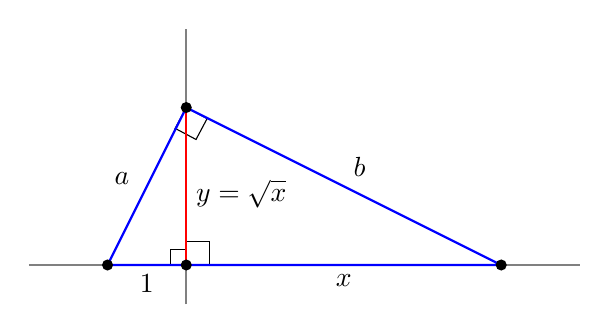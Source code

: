 \begin{tikzpicture}
  %    \draw[lightgray] (-2,-2) grid (4,3);
     \draw (0,0) rectangle ++(0.3,0.3);
     \draw (0,0) rectangle ++(-0.2,0.2);
     \begin{scope}[yshift=2cm, rotate=-118]
          \draw (0,0) rectangle ++(0.3,0.3);
    \end{scope}

       \draw[thick, gray] (-2,0)--(5,0);
       \draw[thick, gray] (0,-0.5)--(0,3);

       \draw[thick, red] (0,0)--(0,2);
       \draw[thick, blue] (-1,0)--(4,0)--(0,2)--cycle;

 %      \draw (0,2)-- ++(-0.1,-0.2)--++;

       \fill (0,0) circle (2pt);
       \fill (-1,0) circle (2pt);
       \fill (4,0) circle (2pt);
       \fill (0,2) circle (2pt);

       \node at (-0.6,0.9) [above left] {$a$}; 
       \node at (2,1) [above right] {$b$}; 
       \node at (2,0) [below] {$x$}; 
       \node at (-0.5,0) [below] {$1$}; 
       \node at (0,0.9) [right] {$y=\sqrt{x}$}; 
\end{tikzpicture}
